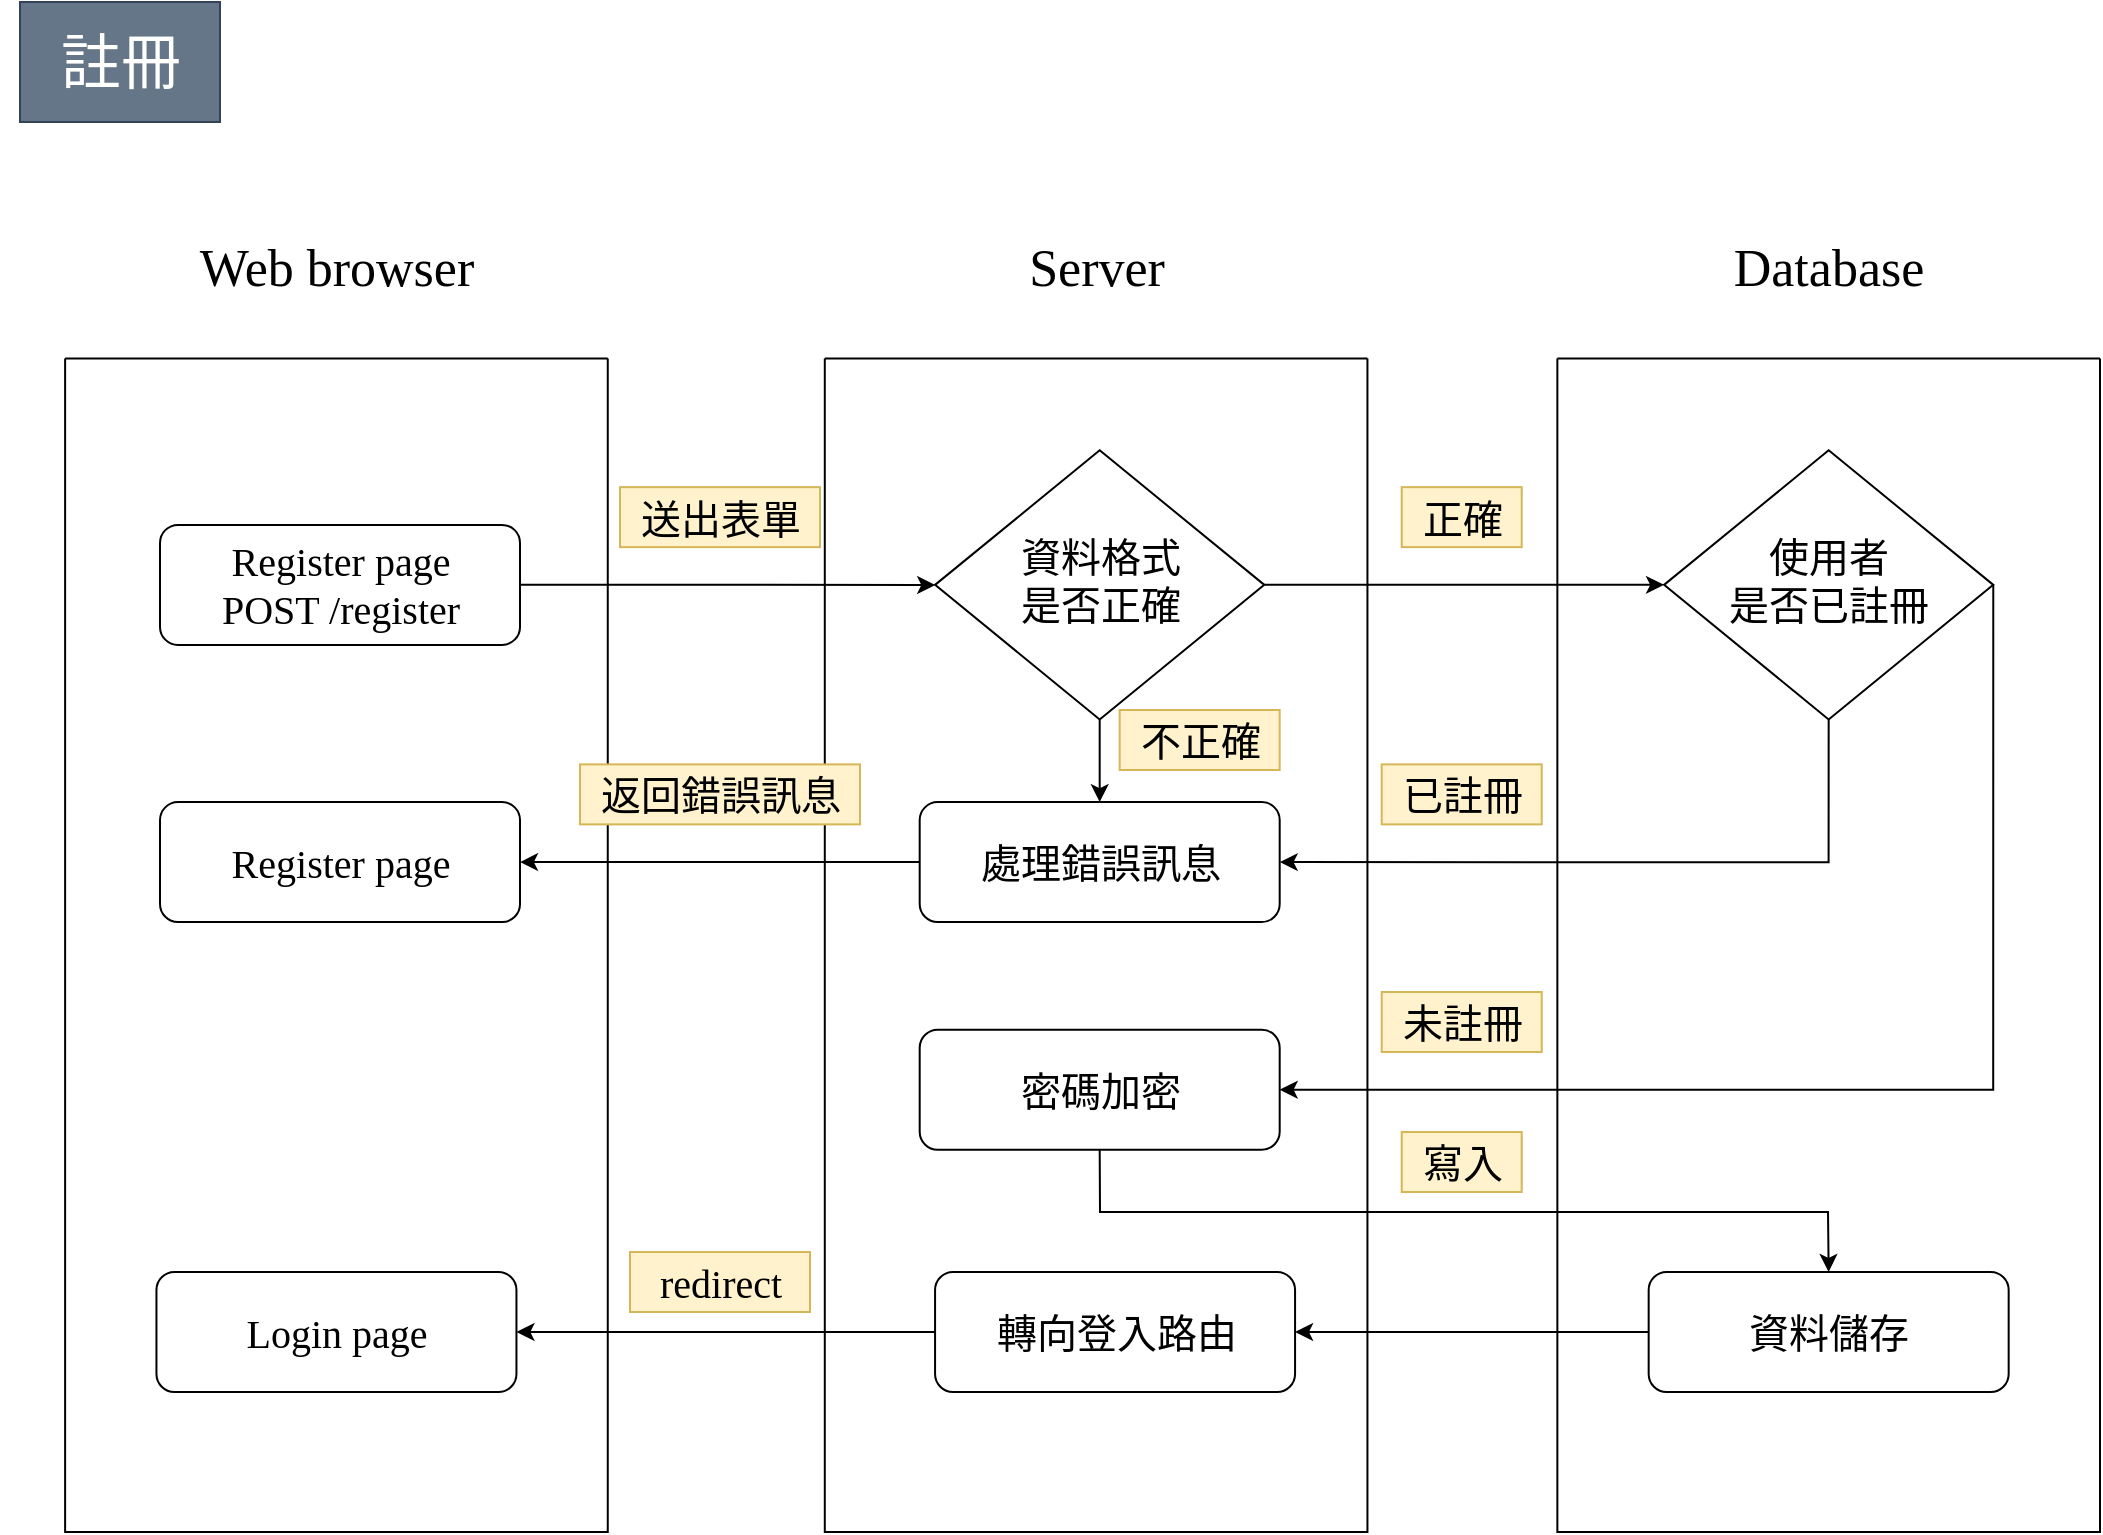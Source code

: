 <mxfile version="16.2.7" type="github">
  <diagram id="C5RBs43oDa-KdzZeNtuy" name="Page-1">
    <mxGraphModel dx="1449" dy="868" grid="1" gridSize="10" guides="1" tooltips="1" connect="1" arrows="1" fold="1" page="1" pageScale="1" pageWidth="1169" pageHeight="827" math="0" shadow="0">
      <root>
        <mxCell id="WIyWlLk6GJQsqaUBKTNV-0" />
        <mxCell id="WIyWlLk6GJQsqaUBKTNV-1" parent="WIyWlLk6GJQsqaUBKTNV-0" />
        <mxCell id="JNPwkmlDs6uKcqjjOvbe-81" value="" style="group;fontFamily=微軟正黑體;fontSize=20;" parent="WIyWlLk6GJQsqaUBKTNV-1" vertex="1" connectable="0">
          <mxGeometry x="60" y="50" width="1050" height="760" as="geometry" />
        </mxCell>
        <mxCell id="mLTppHVD_9ZPHQQd_vt6-0" value="" style="swimlane;startSize=0;fontFamily=微軟正黑體;fontSize=20;" parent="JNPwkmlDs6uKcqjjOvbe-81" vertex="1">
          <mxGeometry x="32.56" y="173.27" width="271.32" height="586.73" as="geometry" />
        </mxCell>
        <mxCell id="WIyWlLk6GJQsqaUBKTNV-3" value="&lt;div style=&quot;font-size: 20px&quot;&gt;Register page&lt;br style=&quot;font-size: 20px&quot;&gt;&lt;/div&gt;&lt;div style=&quot;font-size: 20px&quot;&gt;POST /register&lt;/div&gt;" style="rounded=1;html=1;fontSize=20;glass=0;strokeWidth=1;shadow=0;fontFamily=微軟正黑體;spacing=4;" parent="mLTppHVD_9ZPHQQd_vt6-0" vertex="1">
          <mxGeometry x="47.444" y="83.168" width="180" height="60" as="geometry" />
        </mxCell>
        <mxCell id="JNPwkmlDs6uKcqjjOvbe-14" value="Register page" style="rounded=1;html=1;fontSize=20;glass=0;strokeWidth=1;shadow=0;fontFamily=微軟正黑體;spacing=4;" parent="mLTppHVD_9ZPHQQd_vt6-0" vertex="1">
          <mxGeometry x="47.444" y="221.782" width="180" height="60" as="geometry" />
        </mxCell>
        <mxCell id="mLTppHVD_9ZPHQQd_vt6-1" value="" style="swimlane;startSize=0;fontFamily=微軟正黑體;fontSize=20;" parent="JNPwkmlDs6uKcqjjOvbe-81" vertex="1">
          <mxGeometry x="412.4" y="173.27" width="271.32" height="586.73" as="geometry" />
        </mxCell>
        <mxCell id="JNPwkmlDs6uKcqjjOvbe-9" value="處理錯誤訊息" style="rounded=1;html=1;fontSize=20;glass=0;strokeWidth=1;shadow=0;fontFamily=微軟正黑體;spacing=4;" parent="mLTppHVD_9ZPHQQd_vt6-1" vertex="1">
          <mxGeometry x="47.444" y="221.782" width="180" height="60" as="geometry" />
        </mxCell>
        <mxCell id="JNPwkmlDs6uKcqjjOvbe-19" value="密碼加密" style="rounded=1;html=1;fontSize=20;glass=0;strokeWidth=1;shadow=0;fontFamily=微軟正黑體;spacing=4;" parent="mLTppHVD_9ZPHQQd_vt6-1" vertex="1">
          <mxGeometry x="47.444" y="335.596" width="180" height="60" as="geometry" />
        </mxCell>
        <mxCell id="ncT8_RaL-9c6KakIK9rx-7" value="" style="edgeStyle=orthogonalEdgeStyle;rounded=0;orthogonalLoop=1;jettySize=auto;html=1;" edge="1" parent="mLTppHVD_9ZPHQQd_vt6-1" source="ncT8_RaL-9c6KakIK9rx-0" target="JNPwkmlDs6uKcqjjOvbe-9">
          <mxGeometry relative="1" as="geometry" />
        </mxCell>
        <mxCell id="ncT8_RaL-9c6KakIK9rx-0" value="&lt;div&gt;資料格式&lt;/div&gt;&lt;div&gt;是否正確&lt;br&gt;&lt;/div&gt;" style="rhombus;whiteSpace=wrap;shadow=0;fontFamily=微軟正黑體;fontSize=20;align=center;strokeWidth=1;spacing=6;spacingTop=-4;html=1;" vertex="1" parent="mLTppHVD_9ZPHQQd_vt6-1">
          <mxGeometry x="55.139" y="45.89" width="164.61" height="134.55" as="geometry" />
        </mxCell>
        <mxCell id="ncT8_RaL-9c6KakIK9rx-8" value="不正確" style="text;html=1;align=center;verticalAlign=middle;resizable=0;points=[];autosize=1;strokeColor=#d6b656;fillColor=#fff2cc;fontSize=20;fontFamily=微軟正黑體;" vertex="1" parent="mLTppHVD_9ZPHQQd_vt6-1">
          <mxGeometry x="147.44" y="175.731" width="80" height="30" as="geometry" />
        </mxCell>
        <mxCell id="ncT8_RaL-9c6KakIK9rx-15" value="轉向登入路由" style="rounded=1;html=1;fontSize=20;glass=0;strokeWidth=1;shadow=0;fontFamily=微軟正黑體;spacing=4;" vertex="1" parent="mLTppHVD_9ZPHQQd_vt6-1">
          <mxGeometry x="55.134" y="456.726" width="180" height="60" as="geometry" />
        </mxCell>
        <mxCell id="mLTppHVD_9ZPHQQd_vt6-2" value="" style="swimlane;startSize=0;fontFamily=微軟正黑體;fontSize=20;" parent="JNPwkmlDs6uKcqjjOvbe-81" vertex="1">
          <mxGeometry x="778.68" y="173.27" width="271.32" height="586.73" as="geometry" />
        </mxCell>
        <mxCell id="WIyWlLk6GJQsqaUBKTNV-6" value="使用者&lt;br style=&quot;font-size: 20px&quot;&gt;是否已註冊" style="rhombus;whiteSpace=wrap;shadow=0;fontFamily=微軟正黑體;fontSize=20;align=center;strokeWidth=1;spacing=6;spacingTop=-4;html=1;" parent="mLTppHVD_9ZPHQQd_vt6-2" vertex="1">
          <mxGeometry x="53.35" y="45.89" width="164.61" height="134.55" as="geometry" />
        </mxCell>
        <mxCell id="ncT8_RaL-9c6KakIK9rx-9" value="資料儲存" style="rounded=1;html=1;fontSize=20;glass=0;strokeWidth=1;shadow=0;fontFamily=微軟正黑體;spacing=4;" vertex="1" parent="mLTppHVD_9ZPHQQd_vt6-2">
          <mxGeometry x="45.654" y="456.726" width="180" height="60" as="geometry" />
        </mxCell>
        <mxCell id="mLTppHVD_9ZPHQQd_vt6-4" style="edgeStyle=orthogonalEdgeStyle;rounded=0;orthogonalLoop=1;jettySize=auto;html=1;fontSize=20;fontFamily=微軟正黑體;" parent="JNPwkmlDs6uKcqjjOvbe-81" source="WIyWlLk6GJQsqaUBKTNV-3" target="ncT8_RaL-9c6KakIK9rx-0" edge="1">
          <mxGeometry relative="1" as="geometry">
            <mxPoint x="459.847" y="286.436" as="targetPoint" />
          </mxGeometry>
        </mxCell>
        <mxCell id="JNPwkmlDs6uKcqjjOvbe-2" value="送出表單" style="text;html=1;align=center;verticalAlign=middle;resizable=0;points=[];autosize=1;strokeColor=#d6b656;fillColor=#fff2cc;fontSize=20;fontFamily=微軟正黑體;" parent="JNPwkmlDs6uKcqjjOvbe-81" vertex="1">
          <mxGeometry x="310.0" y="237.574" width="100" height="30" as="geometry" />
        </mxCell>
        <mxCell id="JNPwkmlDs6uKcqjjOvbe-3" value="正確" style="text;html=1;align=center;verticalAlign=middle;resizable=0;points=[];autosize=1;strokeColor=#d6b656;fillColor=#fff2cc;fontSize=20;fontFamily=微軟正黑體;" parent="JNPwkmlDs6uKcqjjOvbe-81" vertex="1">
          <mxGeometry x="700.855" y="237.574" width="60" height="30" as="geometry" />
        </mxCell>
        <mxCell id="JNPwkmlDs6uKcqjjOvbe-6" style="edgeStyle=orthogonalEdgeStyle;rounded=0;orthogonalLoop=1;jettySize=auto;html=1;entryX=0;entryY=0.5;entryDx=0;entryDy=0;fontSize=20;fontFamily=微軟正黑體;exitX=1;exitY=0.5;exitDx=0;exitDy=0;" parent="JNPwkmlDs6uKcqjjOvbe-81" source="ncT8_RaL-9c6KakIK9rx-0" target="WIyWlLk6GJQsqaUBKTNV-6" edge="1">
          <mxGeometry relative="1" as="geometry">
            <mxPoint x="846.512" y="284.158" as="targetPoint" />
            <mxPoint x="639.847" y="286.432" as="sourcePoint" />
          </mxGeometry>
        </mxCell>
        <mxCell id="JNPwkmlDs6uKcqjjOvbe-8" style="edgeStyle=orthogonalEdgeStyle;rounded=0;orthogonalLoop=1;jettySize=auto;html=1;fontSize=20;fontFamily=微軟正黑體;exitX=0.5;exitY=1;exitDx=0;exitDy=0;entryX=1;entryY=0.5;entryDx=0;entryDy=0;" parent="JNPwkmlDs6uKcqjjOvbe-81" source="WIyWlLk6GJQsqaUBKTNV-6" target="JNPwkmlDs6uKcqjjOvbe-9" edge="1">
          <mxGeometry relative="1" as="geometry">
            <mxPoint x="870" y="390" as="sourcePoint" />
            <mxPoint x="670" y="354" as="targetPoint" />
            <Array as="points">
              <mxPoint x="914" y="425" />
            </Array>
          </mxGeometry>
        </mxCell>
        <mxCell id="JNPwkmlDs6uKcqjjOvbe-10" value="已註冊" style="text;html=1;align=center;verticalAlign=middle;resizable=0;points=[];autosize=1;strokeColor=#d6b656;fillColor=#fff2cc;fontSize=20;fontFamily=微軟正黑體;" parent="JNPwkmlDs6uKcqjjOvbe-81" vertex="1">
          <mxGeometry x="690.853" y="376.188" width="80" height="30" as="geometry" />
        </mxCell>
        <mxCell id="JNPwkmlDs6uKcqjjOvbe-11" value="&lt;font style=&quot;font-size: 26px;&quot;&gt;Web browser&lt;/font&gt;" style="text;html=1;align=center;verticalAlign=middle;resizable=0;points=[];autosize=1;fontSize=26;fontFamily=微軟正黑體;" parent="JNPwkmlDs6uKcqjjOvbe-81" vertex="1">
          <mxGeometry x="78.219" y="107.822" width="180" height="40" as="geometry" />
        </mxCell>
        <mxCell id="JNPwkmlDs6uKcqjjOvbe-12" value="&lt;font style=&quot;font-size: 26px;&quot;&gt;Server&lt;/font&gt;" style="text;html=1;align=center;verticalAlign=middle;resizable=0;points=[];autosize=1;fontSize=26;fontFamily=微軟正黑體;" parent="JNPwkmlDs6uKcqjjOvbe-81" vertex="1">
          <mxGeometry x="503.061" y="107.822" width="90" height="40" as="geometry" />
        </mxCell>
        <mxCell id="JNPwkmlDs6uKcqjjOvbe-13" value="&lt;font style=&quot;font-size: 26px;&quot;&gt;Database&lt;/font&gt;" style="text;html=1;align=center;verticalAlign=middle;resizable=0;points=[];autosize=1;fontSize=26;fontFamily=微軟正黑體;" parent="JNPwkmlDs6uKcqjjOvbe-81" vertex="1">
          <mxGeometry x="849.342" y="107.822" width="130" height="40" as="geometry" />
        </mxCell>
        <mxCell id="JNPwkmlDs6uKcqjjOvbe-16" style="edgeStyle=orthogonalEdgeStyle;rounded=0;orthogonalLoop=1;jettySize=auto;html=1;entryX=1;entryY=0.5;entryDx=0;entryDy=0;fontSize=20;fontFamily=微軟正黑體;" parent="JNPwkmlDs6uKcqjjOvbe-81" source="JNPwkmlDs6uKcqjjOvbe-9" target="JNPwkmlDs6uKcqjjOvbe-14" edge="1">
          <mxGeometry relative="1" as="geometry" />
        </mxCell>
        <mxCell id="JNPwkmlDs6uKcqjjOvbe-18" style="edgeStyle=orthogonalEdgeStyle;rounded=0;orthogonalLoop=1;jettySize=auto;html=1;exitX=1;exitY=0.5;exitDx=0;exitDy=0;fontSize=20;entryX=1;entryY=0.5;entryDx=0;entryDy=0;fontFamily=微軟正黑體;" parent="JNPwkmlDs6uKcqjjOvbe-81" source="WIyWlLk6GJQsqaUBKTNV-6" target="JNPwkmlDs6uKcqjjOvbe-19" edge="1">
          <mxGeometry relative="1" as="geometry">
            <Array as="points">
              <mxPoint x="997" y="539" />
            </Array>
          </mxGeometry>
        </mxCell>
        <mxCell id="JNPwkmlDs6uKcqjjOvbe-20" value="未註冊" style="text;html=1;align=center;verticalAlign=middle;resizable=0;points=[];autosize=1;strokeColor=#d6b656;fillColor=#fff2cc;fontSize=20;fontFamily=微軟正黑體;" parent="JNPwkmlDs6uKcqjjOvbe-81" vertex="1">
          <mxGeometry x="690.86" y="490.002" width="80" height="30" as="geometry" />
        </mxCell>
        <mxCell id="JNPwkmlDs6uKcqjjOvbe-25" value="返回錯誤訊息" style="text;html=1;align=center;verticalAlign=middle;resizable=0;points=[];autosize=1;strokeColor=#d6b656;fillColor=#fff2cc;fontSize=20;fontFamily=微軟正黑體;" parent="JNPwkmlDs6uKcqjjOvbe-81" vertex="1">
          <mxGeometry x="290.0" y="376.192" width="140" height="30" as="geometry" />
        </mxCell>
        <mxCell id="JNPwkmlDs6uKcqjjOvbe-26" value="註冊" style="text;html=1;align=center;verticalAlign=middle;resizable=0;points=[];autosize=1;fillColor=#647687;strokeColor=#314354;spacing=8;spacingBottom=2;spacingTop=2;fontColor=#ffffff;spacingLeft=4;spacingRight=4;fontFamily=微軟正黑體;fontSize=30;" parent="JNPwkmlDs6uKcqjjOvbe-81" vertex="1">
          <mxGeometry x="10" y="-5" width="100" height="60" as="geometry" />
        </mxCell>
        <mxCell id="ncT8_RaL-9c6KakIK9rx-13" style="edgeStyle=none;rounded=0;orthogonalLoop=1;jettySize=auto;html=1;entryX=0.5;entryY=0;entryDx=0;entryDy=0;exitX=0.5;exitY=1;exitDx=0;exitDy=0;" edge="1" parent="JNPwkmlDs6uKcqjjOvbe-81" source="JNPwkmlDs6uKcqjjOvbe-19" target="ncT8_RaL-9c6KakIK9rx-9">
          <mxGeometry relative="1" as="geometry">
            <Array as="points">
              <mxPoint x="550" y="600" />
              <mxPoint x="914" y="600" />
            </Array>
          </mxGeometry>
        </mxCell>
        <mxCell id="ncT8_RaL-9c6KakIK9rx-17" style="edgeStyle=none;rounded=0;orthogonalLoop=1;jettySize=auto;html=1;entryX=1;entryY=0.5;entryDx=0;entryDy=0;" edge="1" parent="JNPwkmlDs6uKcqjjOvbe-81" source="ncT8_RaL-9c6KakIK9rx-15" target="JNPwkmlDs6uKcqjjOvbe-21">
          <mxGeometry relative="1" as="geometry">
            <mxPoint x="170.0" y="680" as="targetPoint" />
            <Array as="points" />
          </mxGeometry>
        </mxCell>
        <mxCell id="ncT8_RaL-9c6KakIK9rx-18" value="redirect" style="text;html=1;align=center;verticalAlign=middle;resizable=0;points=[];autosize=1;strokeColor=#d6b656;fillColor=#fff2cc;fontSize=20;fontFamily=微軟正黑體;" vertex="1" parent="JNPwkmlDs6uKcqjjOvbe-81">
          <mxGeometry x="314.999" y="619.998" width="90" height="30" as="geometry" />
        </mxCell>
        <mxCell id="ncT8_RaL-9c6KakIK9rx-87" value="寫入" style="text;html=1;align=center;verticalAlign=middle;resizable=0;points=[];autosize=1;strokeColor=#d6b656;fillColor=#fff2cc;fontSize=20;fontFamily=微軟正黑體;" vertex="1" parent="JNPwkmlDs6uKcqjjOvbe-81">
          <mxGeometry x="700.85" y="560.002" width="60" height="30" as="geometry" />
        </mxCell>
        <mxCell id="ncT8_RaL-9c6KakIK9rx-88" style="edgeStyle=none;rounded=0;orthogonalLoop=1;jettySize=auto;html=1;entryX=1;entryY=0.5;entryDx=0;entryDy=0;" edge="1" parent="JNPwkmlDs6uKcqjjOvbe-81" source="ncT8_RaL-9c6KakIK9rx-9" target="ncT8_RaL-9c6KakIK9rx-15">
          <mxGeometry relative="1" as="geometry">
            <Array as="points" />
          </mxGeometry>
        </mxCell>
        <mxCell id="JNPwkmlDs6uKcqjjOvbe-21" value="Login page" style="rounded=1;html=1;fontSize=20;glass=0;strokeWidth=1;shadow=0;fontFamily=微軟正黑體;spacing=4;" parent="JNPwkmlDs6uKcqjjOvbe-81" vertex="1">
          <mxGeometry x="78.224" y="629.996" width="180" height="60" as="geometry" />
        </mxCell>
      </root>
    </mxGraphModel>
  </diagram>
</mxfile>
